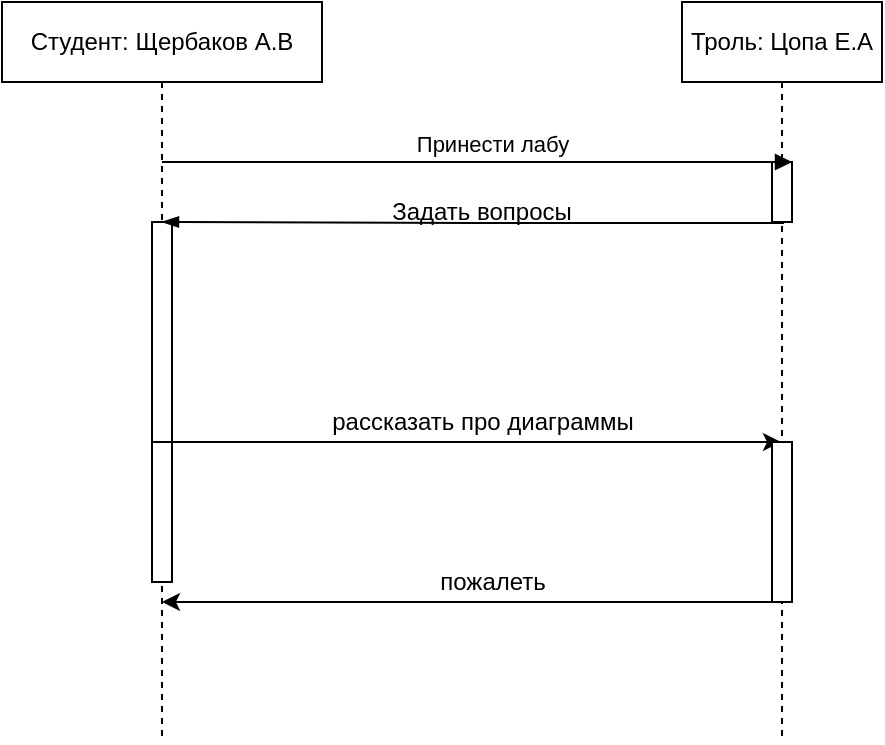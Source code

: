 <mxfile version="17.4.6" type="github">
  <diagram id="vhKWrlRKM-LnV_myIyhO" name="Page-1">
    <mxGraphModel dx="1102" dy="568" grid="1" gridSize="10" guides="1" tooltips="1" connect="1" arrows="1" fold="1" page="1" pageScale="1" pageWidth="850" pageHeight="1100" math="0" shadow="0">
      <root>
        <mxCell id="0" />
        <mxCell id="1" parent="0" />
        <mxCell id="vhM_6dSjjzOQipdnff9v-22" style="edgeStyle=orthogonalEdgeStyle;rounded=0;orthogonalLoop=1;jettySize=auto;html=1;" edge="1" parent="1" source="vhM_6dSjjzOQipdnff9v-8" target="vhM_6dSjjzOQipdnff9v-9">
          <mxGeometry relative="1" as="geometry">
            <Array as="points">
              <mxPoint x="320" y="260" />
              <mxPoint x="320" y="260" />
            </Array>
          </mxGeometry>
        </mxCell>
        <mxCell id="vhM_6dSjjzOQipdnff9v-8" value="Студент: Щербаков А.В" style="shape=umlLifeline;perimeter=lifelinePerimeter;whiteSpace=wrap;html=1;container=1;collapsible=0;recursiveResize=0;outlineConnect=0;" vertex="1" parent="1">
          <mxGeometry x="90" y="40" width="160" height="370" as="geometry" />
        </mxCell>
        <mxCell id="vhM_6dSjjzOQipdnff9v-21" value="" style="html=1;points=[];perimeter=orthogonalPerimeter;" vertex="1" parent="vhM_6dSjjzOQipdnff9v-8">
          <mxGeometry x="75" y="110" width="10" height="110" as="geometry" />
        </mxCell>
        <mxCell id="vhM_6dSjjzOQipdnff9v-29" value="" style="html=1;points=[];perimeter=orthogonalPerimeter;" vertex="1" parent="vhM_6dSjjzOQipdnff9v-8">
          <mxGeometry x="75" y="220" width="10" height="70" as="geometry" />
        </mxCell>
        <mxCell id="vhM_6dSjjzOQipdnff9v-27" style="edgeStyle=orthogonalEdgeStyle;rounded=0;orthogonalLoop=1;jettySize=auto;html=1;" edge="1" parent="1" source="vhM_6dSjjzOQipdnff9v-9" target="vhM_6dSjjzOQipdnff9v-8">
          <mxGeometry relative="1" as="geometry">
            <Array as="points">
              <mxPoint x="320" y="340" />
              <mxPoint x="320" y="340" />
            </Array>
          </mxGeometry>
        </mxCell>
        <mxCell id="vhM_6dSjjzOQipdnff9v-9" value="Троль: Цопа Е.А" style="shape=umlLifeline;perimeter=lifelinePerimeter;whiteSpace=wrap;html=1;container=1;collapsible=0;recursiveResize=0;outlineConnect=0;" vertex="1" parent="1">
          <mxGeometry x="430" y="40" width="100" height="370" as="geometry" />
        </mxCell>
        <mxCell id="vhM_6dSjjzOQipdnff9v-10" value="" style="html=1;points=[];perimeter=orthogonalPerimeter;" vertex="1" parent="vhM_6dSjjzOQipdnff9v-9">
          <mxGeometry x="45" y="80" width="10" height="30" as="geometry" />
        </mxCell>
        <mxCell id="vhM_6dSjjzOQipdnff9v-24" value="" style="html=1;points=[];perimeter=orthogonalPerimeter;" vertex="1" parent="vhM_6dSjjzOQipdnff9v-9">
          <mxGeometry x="45" y="220" width="10" height="80" as="geometry" />
        </mxCell>
        <mxCell id="vhM_6dSjjzOQipdnff9v-11" value="Принести лабу" style="html=1;verticalAlign=bottom;endArrow=block;entryX=1;entryY=0;rounded=0;" edge="1" target="vhM_6dSjjzOQipdnff9v-10" parent="1" source="vhM_6dSjjzOQipdnff9v-8">
          <mxGeometry x="0.042" relative="1" as="geometry">
            <mxPoint x="480" y="120" as="sourcePoint" />
            <mxPoint x="1" as="offset" />
          </mxGeometry>
        </mxCell>
        <mxCell id="vhM_6dSjjzOQipdnff9v-17" value="" style="edgeStyle=elbowEdgeStyle;fontSize=12;html=1;endArrow=blockThin;endFill=1;rounded=0;exitX=0.6;exitY=1.017;exitDx=0;exitDy=0;exitPerimeter=0;" edge="1" parent="1" source="vhM_6dSjjzOQipdnff9v-10">
          <mxGeometry width="160" relative="1" as="geometry">
            <mxPoint x="340" y="300" as="sourcePoint" />
            <mxPoint x="170" y="150" as="targetPoint" />
          </mxGeometry>
        </mxCell>
        <mxCell id="vhM_6dSjjzOQipdnff9v-18" value="Задать вопросы" style="text;html=1;strokeColor=none;fillColor=none;align=center;verticalAlign=middle;whiteSpace=wrap;rounded=0;" vertex="1" parent="1">
          <mxGeometry x="280" y="130" width="100" height="30" as="geometry" />
        </mxCell>
        <mxCell id="vhM_6dSjjzOQipdnff9v-23" value="рассказать про диаграммы" style="text;html=1;align=center;verticalAlign=middle;resizable=0;points=[];autosize=1;strokeColor=none;fillColor=none;" vertex="1" parent="1">
          <mxGeometry x="245" y="240" width="170" height="20" as="geometry" />
        </mxCell>
        <mxCell id="vhM_6dSjjzOQipdnff9v-28" value="пожалеть" style="text;html=1;align=center;verticalAlign=middle;resizable=0;points=[];autosize=1;strokeColor=none;fillColor=none;" vertex="1" parent="1">
          <mxGeometry x="300" y="320" width="70" height="20" as="geometry" />
        </mxCell>
      </root>
    </mxGraphModel>
  </diagram>
</mxfile>
